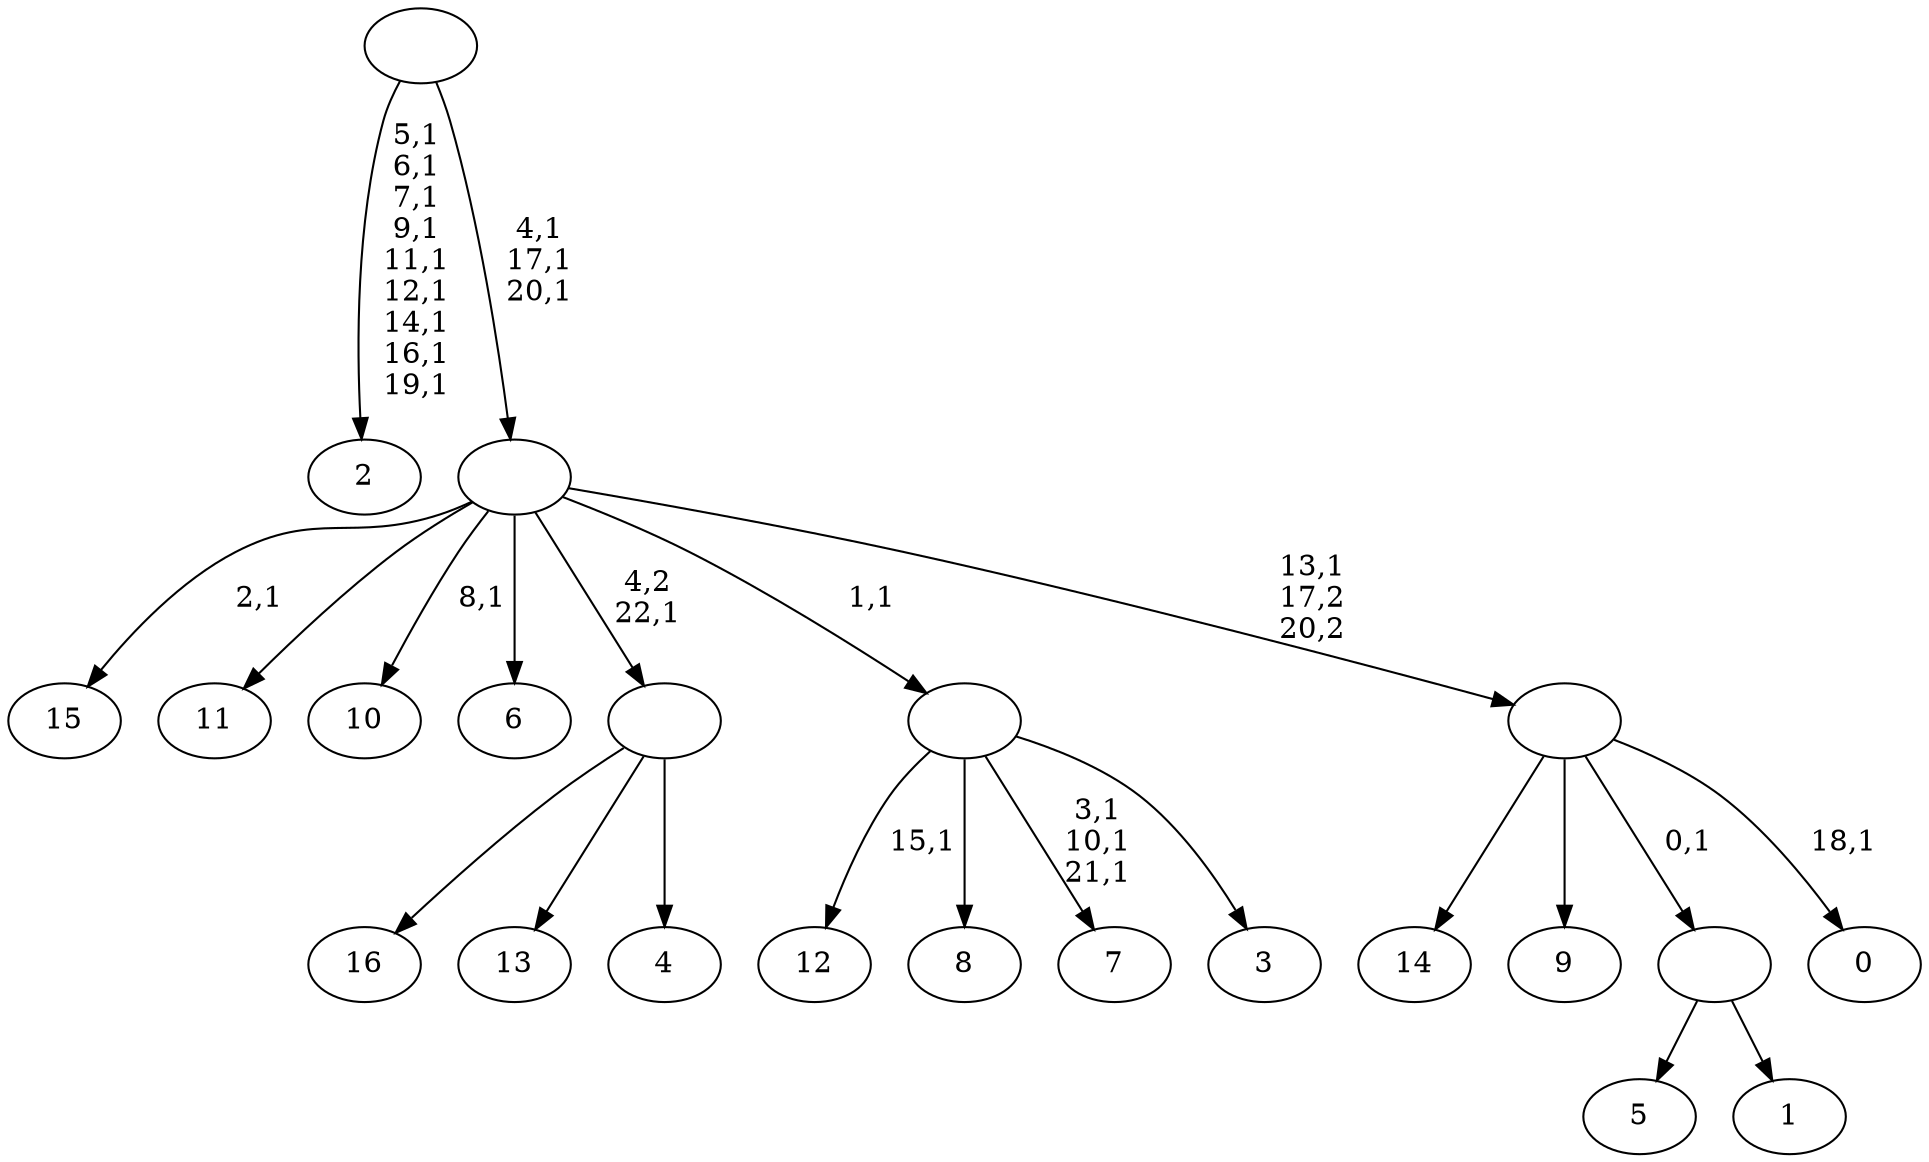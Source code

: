digraph T {
	40 [label="16"]
	39 [label="15"]
	37 [label="14"]
	36 [label="13"]
	35 [label="12"]
	33 [label="11"]
	32 [label="10"]
	30 [label="9"]
	29 [label="8"]
	28 [label="7"]
	24 [label="6"]
	23 [label="5"]
	22 [label="4"]
	21 [label=""]
	20 [label="3"]
	19 [label=""]
	18 [label="2"]
	8 [label="1"]
	7 [label=""]
	6 [label="0"]
	4 [label=""]
	3 [label=""]
	0 [label=""]
	21 -> 40 [label=""]
	21 -> 36 [label=""]
	21 -> 22 [label=""]
	19 -> 28 [label="3,1\n10,1\n21,1"]
	19 -> 35 [label="15,1"]
	19 -> 29 [label=""]
	19 -> 20 [label=""]
	7 -> 23 [label=""]
	7 -> 8 [label=""]
	4 -> 6 [label="18,1"]
	4 -> 37 [label=""]
	4 -> 30 [label=""]
	4 -> 7 [label="0,1"]
	3 -> 32 [label="8,1"]
	3 -> 39 [label="2,1"]
	3 -> 33 [label=""]
	3 -> 24 [label=""]
	3 -> 21 [label="4,2\n22,1"]
	3 -> 19 [label="1,1"]
	3 -> 4 [label="13,1\n17,2\n20,2"]
	0 -> 3 [label="4,1\n17,1\n20,1"]
	0 -> 18 [label="5,1\n6,1\n7,1\n9,1\n11,1\n12,1\n14,1\n16,1\n19,1"]
}
